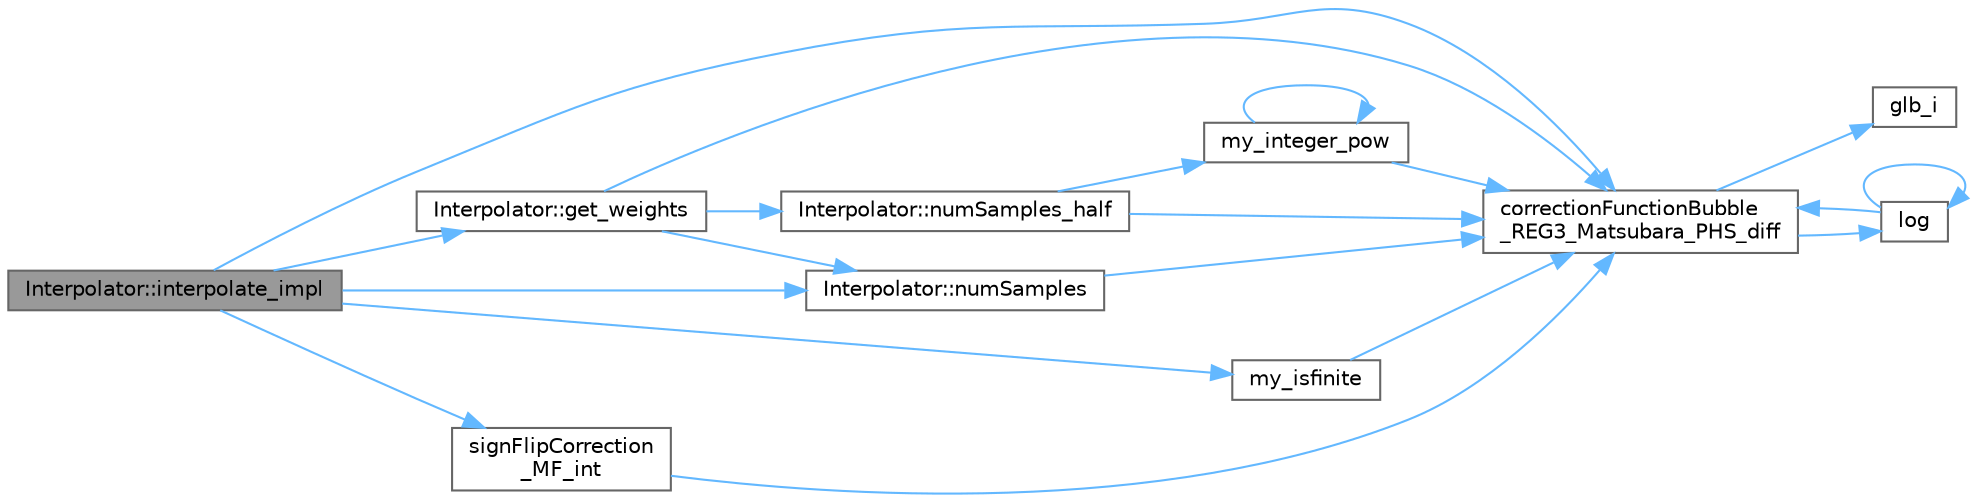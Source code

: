 digraph "Interpolator::interpolate_impl"
{
 // INTERACTIVE_SVG=YES
 // LATEX_PDF_SIZE
  bgcolor="transparent";
  edge [fontname=Helvetica,fontsize=10,labelfontname=Helvetica,labelfontsize=10];
  node [fontname=Helvetica,fontsize=10,shape=box,height=0.2,width=0.4];
  rankdir="LR";
  Node1 [id="Node000001",label="Interpolator::interpolate_impl",height=0.2,width=0.4,color="gray40", fillcolor="grey60", style="filled", fontcolor="black",tooltip=" "];
  Node1 -> Node2 [id="edge1_Node000001_Node000002",color="steelblue1",style="solid",tooltip=" "];
  Node2 [id="Node000002",label="correctionFunctionBubble\l_REG3_Matsubara_PHS_diff",height=0.2,width=0.4,color="grey40", fillcolor="white", style="filled",URL="$dd/dea/bubble__corrections_8hpp.html#aff27784f97591f505f77ff0065ab57af",tooltip=" "];
  Node2 -> Node3 [id="edge2_Node000002_Node000003",color="steelblue1",style="solid",tooltip=" "];
  Node3 [id="Node000003",label="glb_i",height=0.2,width=0.4,color="grey40", fillcolor="white", style="filled",URL="$d7/d59/data__structures_8hpp.html#ae0c8f095bd2588bb4d374b002c94a90d",tooltip=" "];
  Node2 -> Node4 [id="edge3_Node000002_Node000004",color="steelblue1",style="solid",tooltip=" "];
  Node4 [id="Node000004",label="log",height=0.2,width=0.4,color="grey40", fillcolor="white", style="filled",URL="$d7/d43/KramersKronig_8c_09_09.html#ad9512117c829517886f44895ef9ece90",tooltip=" "];
  Node4 -> Node2 [id="edge4_Node000004_Node000002",color="steelblue1",style="solid",tooltip=" "];
  Node4 -> Node4 [id="edge5_Node000004_Node000004",color="steelblue1",style="solid",tooltip=" "];
  Node1 -> Node5 [id="edge6_Node000001_Node000005",color="steelblue1",style="solid",tooltip=" "];
  Node5 [id="Node000005",label="Interpolator::get_weights",height=0.2,width=0.4,color="grey40", fillcolor="white", style="filled",URL="$d3/df3/classInterpolator.html#a7eec042901fc9826eb108a89c92ebf61",tooltip=" "];
  Node5 -> Node2 [id="edge7_Node000005_Node000002",color="steelblue1",style="solid",tooltip=" "];
  Node5 -> Node6 [id="edge8_Node000005_Node000006",color="steelblue1",style="solid",tooltip=" "];
  Node6 [id="Node000006",label="Interpolator::numSamples",height=0.2,width=0.4,color="grey40", fillcolor="white", style="filled",URL="$d3/df3/classInterpolator.html#ad71f28c5cb4c5120963fd8a5141eeaa8",tooltip=" "];
  Node6 -> Node2 [id="edge9_Node000006_Node000002",color="steelblue1",style="solid",tooltip=" "];
  Node5 -> Node7 [id="edge10_Node000005_Node000007",color="steelblue1",style="solid",tooltip=" "];
  Node7 [id="Node000007",label="Interpolator::numSamples_half",height=0.2,width=0.4,color="grey40", fillcolor="white", style="filled",URL="$d3/df3/classInterpolator.html#a2569e20b63cd087a974ddf08d6e49ff9",tooltip=" "];
  Node7 -> Node2 [id="edge11_Node000007_Node000002",color="steelblue1",style="solid",tooltip=" "];
  Node7 -> Node8 [id="edge12_Node000007_Node000008",color="steelblue1",style="solid",tooltip=" "];
  Node8 [id="Node000008",label="my_integer_pow",height=0.2,width=0.4,color="grey40", fillcolor="white", style="filled",URL="$de/dbb/math__utils_8hpp.html#ad1b536b45480122002c4de0cde5b2a6c",tooltip=" "];
  Node8 -> Node2 [id="edge13_Node000008_Node000002",color="steelblue1",style="solid",tooltip=" "];
  Node8 -> Node8 [id="edge14_Node000008_Node000008",color="steelblue1",style="solid",tooltip=" "];
  Node1 -> Node9 [id="edge15_Node000001_Node000009",color="steelblue1",style="solid",tooltip=" "];
  Node9 [id="Node000009",label="my_isfinite",height=0.2,width=0.4,color="grey40", fillcolor="white", style="filled",URL="$da/d4d/data__structures_8c_09_09.html#a1b776da091e98686fc5f400e4f91ea9d",tooltip=" "];
  Node9 -> Node2 [id="edge16_Node000009_Node000002",color="steelblue1",style="solid",tooltip=" "];
  Node1 -> Node6 [id="edge17_Node000001_Node000006",color="steelblue1",style="solid",tooltip=" "];
  Node1 -> Node10 [id="edge18_Node000001_Node000010",color="steelblue1",style="solid",tooltip=" "];
  Node10 [id="Node000010",label="signFlipCorrection\l_MF_int",height=0.2,width=0.4,color="grey40", fillcolor="white", style="filled",URL="$df/d31/math__utils_8c_09_09.html#aa8c8683a92f6dbb9abd5fd9feb592372",tooltip=" "];
  Node10 -> Node2 [id="edge19_Node000010_Node000002",color="steelblue1",style="solid",tooltip=" "];
}
